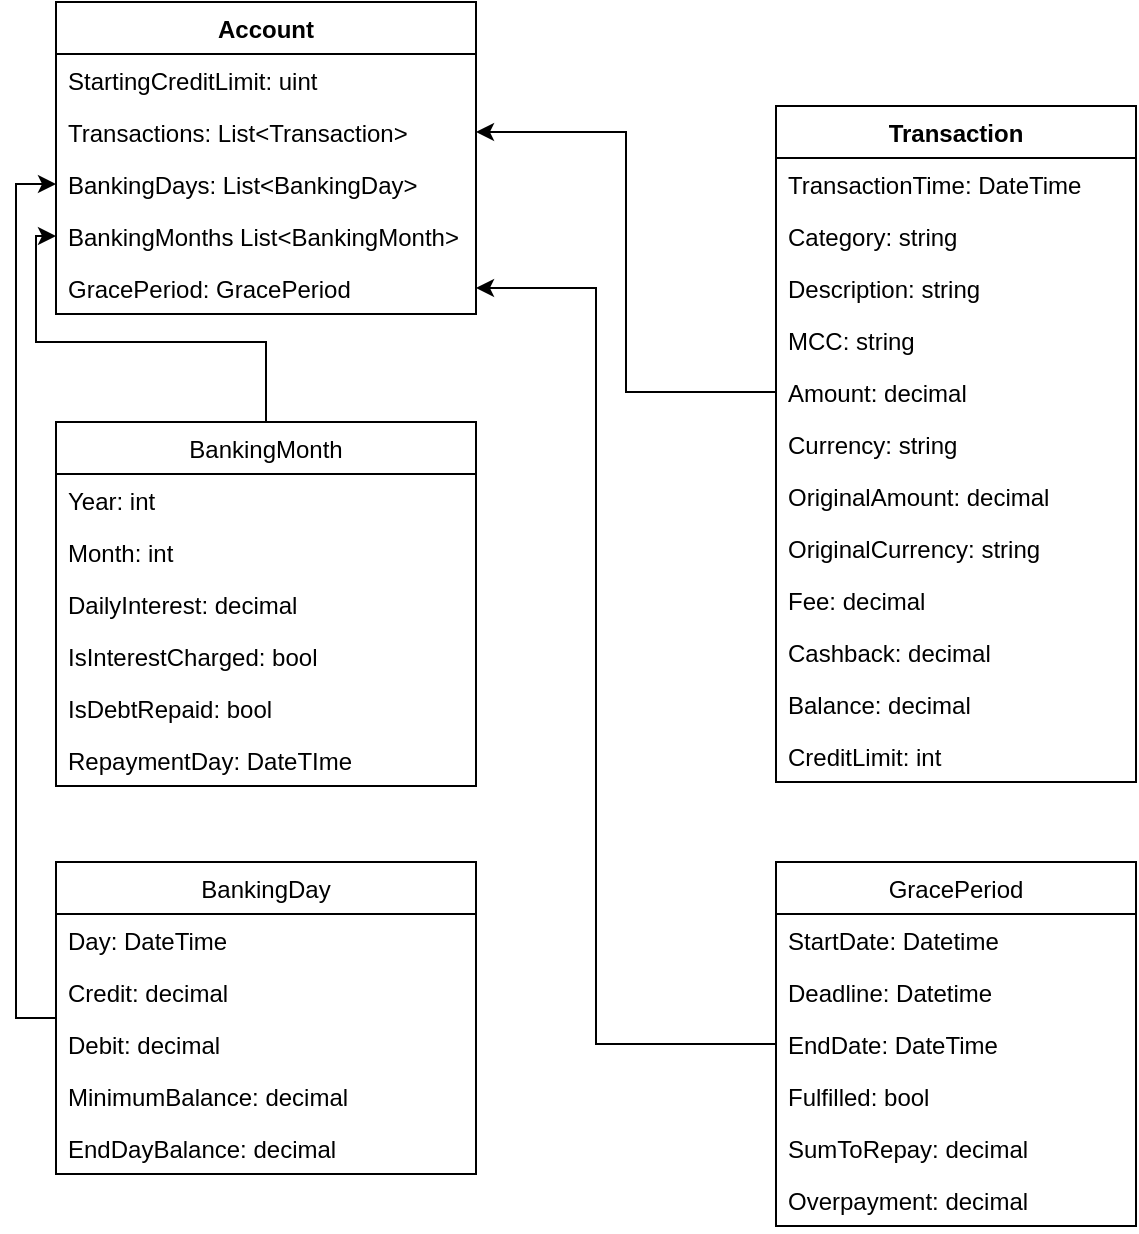 <mxfile version="20.2.3" type="github">
  <diagram id="C5RBs43oDa-KdzZeNtuy" name="Page-1">
    <mxGraphModel dx="1422" dy="762" grid="1" gridSize="10" guides="1" tooltips="1" connect="1" arrows="1" fold="1" page="1" pageScale="1" pageWidth="827" pageHeight="1169" math="0" shadow="0">
      <root>
        <mxCell id="WIyWlLk6GJQsqaUBKTNV-0" />
        <mxCell id="WIyWlLk6GJQsqaUBKTNV-1" parent="WIyWlLk6GJQsqaUBKTNV-0" />
        <object label="Account" dfsfds="dfdfd" id="PY5nuk0INzS1up36J2bt-0">
          <mxCell style="swimlane;fontStyle=1;align=center;verticalAlign=top;childLayout=stackLayout;horizontal=1;startSize=26;horizontalStack=0;resizeParent=1;resizeParentMax=0;resizeLast=0;collapsible=1;marginBottom=0;" parent="WIyWlLk6GJQsqaUBKTNV-1" vertex="1">
            <mxGeometry x="110" y="90" width="210" height="156" as="geometry">
              <mxRectangle x="130" y="560" width="90" height="30" as="alternateBounds" />
            </mxGeometry>
          </mxCell>
        </object>
        <mxCell id="PY5nuk0INzS1up36J2bt-1" value="StartingCreditLimit: uint" style="text;align=left;verticalAlign=top;spacingLeft=4;spacingRight=4;overflow=hidden;rotatable=0;points=[[0,0.5],[1,0.5]];portConstraint=eastwest;" parent="PY5nuk0INzS1up36J2bt-0" vertex="1">
          <mxGeometry y="26" width="210" height="26" as="geometry" />
        </mxCell>
        <mxCell id="PY5nuk0INzS1up36J2bt-10" value="Transactions: List&lt;Transaction&gt;" style="text;align=left;verticalAlign=top;spacingLeft=4;spacingRight=4;overflow=hidden;rotatable=0;points=[[0,0.5],[1,0.5]];portConstraint=eastwest;" parent="PY5nuk0INzS1up36J2bt-0" vertex="1">
          <mxGeometry y="52" width="210" height="26" as="geometry" />
        </mxCell>
        <mxCell id="PY5nuk0INzS1up36J2bt-36" value="BankingDays: List&lt;BankingDay&gt;" style="text;align=left;verticalAlign=top;spacingLeft=4;spacingRight=4;overflow=hidden;rotatable=0;points=[[0,0.5],[1,0.5]];portConstraint=eastwest;" parent="PY5nuk0INzS1up36J2bt-0" vertex="1">
          <mxGeometry y="78" width="210" height="26" as="geometry" />
        </mxCell>
        <mxCell id="PY5nuk0INzS1up36J2bt-11" value="BankingMonths List&lt;BankingMonth&gt;" style="text;align=left;verticalAlign=top;spacingLeft=4;spacingRight=4;overflow=hidden;rotatable=0;points=[[0,0.5],[1,0.5]];portConstraint=eastwest;" parent="PY5nuk0INzS1up36J2bt-0" vertex="1">
          <mxGeometry y="104" width="210" height="26" as="geometry" />
        </mxCell>
        <mxCell id="PY5nuk0INzS1up36J2bt-38" value="GracePeriod: GracePeriod" style="text;align=left;verticalAlign=top;spacingLeft=4;spacingRight=4;overflow=hidden;rotatable=0;points=[[0,0.5],[1,0.5]];portConstraint=eastwest;" parent="PY5nuk0INzS1up36J2bt-0" vertex="1">
          <mxGeometry y="130" width="210" height="26" as="geometry" />
        </mxCell>
        <mxCell id="PY5nuk0INzS1up36J2bt-12" value="Transaction" style="swimlane;fontStyle=1;childLayout=stackLayout;horizontal=1;startSize=26;horizontalStack=0;resizeParent=1;resizeParentMax=0;resizeLast=0;collapsible=1;marginBottom=0;" parent="WIyWlLk6GJQsqaUBKTNV-1" vertex="1">
          <mxGeometry x="470" y="142" width="180" height="338" as="geometry" />
        </mxCell>
        <mxCell id="PY5nuk0INzS1up36J2bt-13" value="TransactionTime: DateTime    " style="text;align=left;verticalAlign=top;spacingLeft=4;spacingRight=4;overflow=hidden;rotatable=0;points=[[0,0.5],[1,0.5]];portConstraint=eastwest;" parent="PY5nuk0INzS1up36J2bt-12" vertex="1">
          <mxGeometry y="26" width="180" height="26" as="geometry" />
        </mxCell>
        <mxCell id="PY5nuk0INzS1up36J2bt-14" value="Category: string" style="text;align=left;verticalAlign=top;spacingLeft=4;spacingRight=4;overflow=hidden;rotatable=0;points=[[0,0.5],[1,0.5]];portConstraint=eastwest;" parent="PY5nuk0INzS1up36J2bt-12" vertex="1">
          <mxGeometry y="52" width="180" height="26" as="geometry" />
        </mxCell>
        <mxCell id="PY5nuk0INzS1up36J2bt-15" value="Description: string" style="text;align=left;verticalAlign=top;spacingLeft=4;spacingRight=4;overflow=hidden;rotatable=0;points=[[0,0.5],[1,0.5]];portConstraint=eastwest;" parent="PY5nuk0INzS1up36J2bt-12" vertex="1">
          <mxGeometry y="78" width="180" height="26" as="geometry" />
        </mxCell>
        <mxCell id="PY5nuk0INzS1up36J2bt-24" value="MCC: string" style="text;align=left;verticalAlign=top;spacingLeft=4;spacingRight=4;overflow=hidden;rotatable=0;points=[[0,0.5],[1,0.5]];portConstraint=eastwest;" parent="PY5nuk0INzS1up36J2bt-12" vertex="1">
          <mxGeometry y="104" width="180" height="26" as="geometry" />
        </mxCell>
        <mxCell id="PY5nuk0INzS1up36J2bt-25" value="Amount: decimal" style="text;align=left;verticalAlign=top;spacingLeft=4;spacingRight=4;overflow=hidden;rotatable=0;points=[[0,0.5],[1,0.5]];portConstraint=eastwest;" parent="PY5nuk0INzS1up36J2bt-12" vertex="1">
          <mxGeometry y="130" width="180" height="26" as="geometry" />
        </mxCell>
        <mxCell id="PY5nuk0INzS1up36J2bt-26" value="Currency: string" style="text;align=left;verticalAlign=top;spacingLeft=4;spacingRight=4;overflow=hidden;rotatable=0;points=[[0,0.5],[1,0.5]];portConstraint=eastwest;" parent="PY5nuk0INzS1up36J2bt-12" vertex="1">
          <mxGeometry y="156" width="180" height="26" as="geometry" />
        </mxCell>
        <mxCell id="PY5nuk0INzS1up36J2bt-27" value="OriginalAmount: decimal" style="text;align=left;verticalAlign=top;spacingLeft=4;spacingRight=4;overflow=hidden;rotatable=0;points=[[0,0.5],[1,0.5]];portConstraint=eastwest;" parent="PY5nuk0INzS1up36J2bt-12" vertex="1">
          <mxGeometry y="182" width="180" height="26" as="geometry" />
        </mxCell>
        <mxCell id="PY5nuk0INzS1up36J2bt-28" value="OriginalCurrency: string" style="text;align=left;verticalAlign=top;spacingLeft=4;spacingRight=4;overflow=hidden;rotatable=0;points=[[0,0.5],[1,0.5]];portConstraint=eastwest;" parent="PY5nuk0INzS1up36J2bt-12" vertex="1">
          <mxGeometry y="208" width="180" height="26" as="geometry" />
        </mxCell>
        <mxCell id="PY5nuk0INzS1up36J2bt-29" value="Fee: decimal" style="text;align=left;verticalAlign=top;spacingLeft=4;spacingRight=4;overflow=hidden;rotatable=0;points=[[0,0.5],[1,0.5]];portConstraint=eastwest;" parent="PY5nuk0INzS1up36J2bt-12" vertex="1">
          <mxGeometry y="234" width="180" height="26" as="geometry" />
        </mxCell>
        <mxCell id="PY5nuk0INzS1up36J2bt-30" value="Cashback: decimal" style="text;align=left;verticalAlign=top;spacingLeft=4;spacingRight=4;overflow=hidden;rotatable=0;points=[[0,0.5],[1,0.5]];portConstraint=eastwest;" parent="PY5nuk0INzS1up36J2bt-12" vertex="1">
          <mxGeometry y="260" width="180" height="26" as="geometry" />
        </mxCell>
        <mxCell id="PY5nuk0INzS1up36J2bt-31" value="Balance: decimal" style="text;align=left;verticalAlign=top;spacingLeft=4;spacingRight=4;overflow=hidden;rotatable=0;points=[[0,0.5],[1,0.5]];portConstraint=eastwest;" parent="PY5nuk0INzS1up36J2bt-12" vertex="1">
          <mxGeometry y="286" width="180" height="26" as="geometry" />
        </mxCell>
        <mxCell id="4OGwfz3Mp0cOY3Sy0I5V-7" value="CreditLimit: int" style="text;align=left;verticalAlign=top;spacingLeft=4;spacingRight=4;overflow=hidden;rotatable=0;points=[[0,0.5],[1,0.5]];portConstraint=eastwest;" parent="PY5nuk0INzS1up36J2bt-12" vertex="1">
          <mxGeometry y="312" width="180" height="26" as="geometry" />
        </mxCell>
        <mxCell id="PY5nuk0INzS1up36J2bt-41" value="" style="edgeStyle=orthogonalEdgeStyle;rounded=0;orthogonalLoop=1;jettySize=auto;html=1;" parent="WIyWlLk6GJQsqaUBKTNV-1" source="PY5nuk0INzS1up36J2bt-35" target="PY5nuk0INzS1up36J2bt-11" edge="1">
          <mxGeometry relative="1" as="geometry">
            <Array as="points">
              <mxPoint x="215" y="260" />
              <mxPoint x="100" y="260" />
              <mxPoint x="100" y="207" />
            </Array>
          </mxGeometry>
        </mxCell>
        <mxCell id="PY5nuk0INzS1up36J2bt-35" value="BankingMonth" style="swimlane;fontStyle=0;childLayout=stackLayout;horizontal=1;startSize=26;horizontalStack=0;resizeParent=1;resizeParentMax=0;resizeLast=0;collapsible=1;marginBottom=0;" parent="WIyWlLk6GJQsqaUBKTNV-1" vertex="1">
          <mxGeometry x="110" y="300" width="210" height="182" as="geometry" />
        </mxCell>
        <mxCell id="PY5nuk0INzS1up36J2bt-66" value="Year: int" style="text;align=left;verticalAlign=top;spacingLeft=4;spacingRight=4;overflow=hidden;rotatable=0;points=[[0,0.5],[1,0.5]];portConstraint=eastwest;" parent="PY5nuk0INzS1up36J2bt-35" vertex="1">
          <mxGeometry y="26" width="210" height="26" as="geometry" />
        </mxCell>
        <mxCell id="PY5nuk0INzS1up36J2bt-65" value="Month: int" style="text;align=left;verticalAlign=top;spacingLeft=4;spacingRight=4;overflow=hidden;rotatable=0;points=[[0,0.5],[1,0.5]];portConstraint=eastwest;" parent="PY5nuk0INzS1up36J2bt-35" vertex="1">
          <mxGeometry y="52" width="210" height="26" as="geometry" />
        </mxCell>
        <mxCell id="Qi5melahr_mFlHeNvWXN-1" value="DailyInterest: decimal" style="text;align=left;verticalAlign=top;spacingLeft=4;spacingRight=4;overflow=hidden;rotatable=0;points=[[0,0.5],[1,0.5]];portConstraint=eastwest;" vertex="1" parent="PY5nuk0INzS1up36J2bt-35">
          <mxGeometry y="78" width="210" height="26" as="geometry" />
        </mxCell>
        <mxCell id="PY5nuk0INzS1up36J2bt-37" value="IsInterestCharged: bool" style="text;align=left;verticalAlign=top;spacingLeft=4;spacingRight=4;overflow=hidden;rotatable=0;points=[[0,0.5],[1,0.5]];portConstraint=eastwest;" parent="PY5nuk0INzS1up36J2bt-35" vertex="1">
          <mxGeometry y="104" width="210" height="26" as="geometry" />
        </mxCell>
        <mxCell id="4OGwfz3Mp0cOY3Sy0I5V-6" value="IsDebtRepaid: bool" style="text;align=left;verticalAlign=top;spacingLeft=4;spacingRight=4;overflow=hidden;rotatable=0;points=[[0,0.5],[1,0.5]];portConstraint=eastwest;" parent="PY5nuk0INzS1up36J2bt-35" vertex="1">
          <mxGeometry y="130" width="210" height="26" as="geometry" />
        </mxCell>
        <mxCell id="Qi5melahr_mFlHeNvWXN-0" value="RepaymentDay: DateTIme" style="text;align=left;verticalAlign=top;spacingLeft=4;spacingRight=4;overflow=hidden;rotatable=0;points=[[0,0.5],[1,0.5]];portConstraint=eastwest;" vertex="1" parent="PY5nuk0INzS1up36J2bt-35">
          <mxGeometry y="156" width="210" height="26" as="geometry" />
        </mxCell>
        <mxCell id="PY5nuk0INzS1up36J2bt-60" style="edgeStyle=orthogonalEdgeStyle;rounded=0;orthogonalLoop=1;jettySize=auto;html=1;exitX=0;exitY=0.5;exitDx=0;exitDy=0;entryX=1;entryY=0.5;entryDx=0;entryDy=0;" parent="WIyWlLk6GJQsqaUBKTNV-1" source="PY5nuk0INzS1up36J2bt-25" target="PY5nuk0INzS1up36J2bt-10" edge="1">
          <mxGeometry relative="1" as="geometry" />
        </mxCell>
        <mxCell id="Qi5melahr_mFlHeNvWXN-6" style="edgeStyle=orthogonalEdgeStyle;rounded=0;orthogonalLoop=1;jettySize=auto;html=1;entryX=0;entryY=0.5;entryDx=0;entryDy=0;" edge="1" parent="WIyWlLk6GJQsqaUBKTNV-1" source="PY5nuk0INzS1up36J2bt-61" target="PY5nuk0INzS1up36J2bt-36">
          <mxGeometry relative="1" as="geometry">
            <Array as="points">
              <mxPoint x="90" y="598" />
              <mxPoint x="90" y="181" />
            </Array>
          </mxGeometry>
        </mxCell>
        <mxCell id="PY5nuk0INzS1up36J2bt-61" value="BankingDay" style="swimlane;fontStyle=0;childLayout=stackLayout;horizontal=1;startSize=26;horizontalStack=0;resizeParent=1;resizeParentMax=0;resizeLast=0;collapsible=1;marginBottom=0;" parent="WIyWlLk6GJQsqaUBKTNV-1" vertex="1">
          <mxGeometry x="110" y="520" width="210" height="156" as="geometry" />
        </mxCell>
        <mxCell id="PY5nuk0INzS1up36J2bt-62" value="Day: DateTime" style="text;align=left;verticalAlign=top;spacingLeft=4;spacingRight=4;overflow=hidden;rotatable=0;points=[[0,0.5],[1,0.5]];portConstraint=eastwest;" parent="PY5nuk0INzS1up36J2bt-61" vertex="1">
          <mxGeometry y="26" width="210" height="26" as="geometry" />
        </mxCell>
        <mxCell id="4OGwfz3Mp0cOY3Sy0I5V-0" value="Credit: decimal" style="text;align=left;verticalAlign=top;spacingLeft=4;spacingRight=4;overflow=hidden;rotatable=0;points=[[0,0.5],[1,0.5]];portConstraint=eastwest;" parent="PY5nuk0INzS1up36J2bt-61" vertex="1">
          <mxGeometry y="52" width="210" height="26" as="geometry" />
        </mxCell>
        <mxCell id="PY5nuk0INzS1up36J2bt-64" value="Debit: decimal" style="text;align=left;verticalAlign=top;spacingLeft=4;spacingRight=4;overflow=hidden;rotatable=0;points=[[0,0.5],[1,0.5]];portConstraint=eastwest;" parent="PY5nuk0INzS1up36J2bt-61" vertex="1">
          <mxGeometry y="78" width="210" height="26" as="geometry" />
        </mxCell>
        <mxCell id="PY5nuk0INzS1up36J2bt-63" value="MinimumBalance: decimal" style="text;align=left;verticalAlign=top;spacingLeft=4;spacingRight=4;overflow=hidden;rotatable=0;points=[[0,0.5],[1,0.5]];portConstraint=eastwest;" parent="PY5nuk0INzS1up36J2bt-61" vertex="1">
          <mxGeometry y="104" width="210" height="26" as="geometry" />
        </mxCell>
        <mxCell id="PY5nuk0INzS1up36J2bt-67" value="EndDayBalance: decimal" style="text;align=left;verticalAlign=top;spacingLeft=4;spacingRight=4;overflow=hidden;rotatable=0;points=[[0,0.5],[1,0.5]];portConstraint=eastwest;" parent="PY5nuk0INzS1up36J2bt-61" vertex="1">
          <mxGeometry y="130" width="210" height="26" as="geometry" />
        </mxCell>
        <mxCell id="Qi5melahr_mFlHeNvWXN-4" style="edgeStyle=orthogonalEdgeStyle;rounded=0;orthogonalLoop=1;jettySize=auto;html=1;entryX=1;entryY=0.5;entryDx=0;entryDy=0;" edge="1" parent="WIyWlLk6GJQsqaUBKTNV-1" source="4OGwfz3Mp0cOY3Sy0I5V-1" target="PY5nuk0INzS1up36J2bt-38">
          <mxGeometry relative="1" as="geometry">
            <Array as="points">
              <mxPoint x="380" y="611" />
              <mxPoint x="380" y="233" />
            </Array>
          </mxGeometry>
        </mxCell>
        <mxCell id="4OGwfz3Mp0cOY3Sy0I5V-1" value="GracePeriod" style="swimlane;fontStyle=0;childLayout=stackLayout;horizontal=1;startSize=26;horizontalStack=0;resizeParent=1;resizeParentMax=0;resizeLast=0;collapsible=1;marginBottom=0;" parent="WIyWlLk6GJQsqaUBKTNV-1" vertex="1">
          <mxGeometry x="470" y="520" width="180" height="182" as="geometry" />
        </mxCell>
        <mxCell id="4OGwfz3Mp0cOY3Sy0I5V-2" value="StartDate: Datetime" style="text;align=left;verticalAlign=top;spacingLeft=4;spacingRight=4;overflow=hidden;rotatable=0;points=[[0,0.5],[1,0.5]];portConstraint=eastwest;" parent="4OGwfz3Mp0cOY3Sy0I5V-1" vertex="1">
          <mxGeometry y="26" width="180" height="26" as="geometry" />
        </mxCell>
        <mxCell id="Qi5melahr_mFlHeNvWXN-3" value="Deadline: Datetime" style="text;align=left;verticalAlign=top;spacingLeft=4;spacingRight=4;overflow=hidden;rotatable=0;points=[[0,0.5],[1,0.5]];portConstraint=eastwest;" vertex="1" parent="4OGwfz3Mp0cOY3Sy0I5V-1">
          <mxGeometry y="52" width="180" height="26" as="geometry" />
        </mxCell>
        <mxCell id="4OGwfz3Mp0cOY3Sy0I5V-3" value="EndDate: DateTime" style="text;align=left;verticalAlign=top;spacingLeft=4;spacingRight=4;overflow=hidden;rotatable=0;points=[[0,0.5],[1,0.5]];portConstraint=eastwest;" parent="4OGwfz3Mp0cOY3Sy0I5V-1" vertex="1">
          <mxGeometry y="78" width="180" height="26" as="geometry" />
        </mxCell>
        <mxCell id="4OGwfz3Mp0cOY3Sy0I5V-4" value="Fulfilled: bool" style="text;align=left;verticalAlign=top;spacingLeft=4;spacingRight=4;overflow=hidden;rotatable=0;points=[[0,0.5],[1,0.5]];portConstraint=eastwest;" parent="4OGwfz3Mp0cOY3Sy0I5V-1" vertex="1">
          <mxGeometry y="104" width="180" height="26" as="geometry" />
        </mxCell>
        <mxCell id="4OGwfz3Mp0cOY3Sy0I5V-5" value="SumToRepay: decimal" style="text;align=left;verticalAlign=top;spacingLeft=4;spacingRight=4;overflow=hidden;rotatable=0;points=[[0,0.5],[1,0.5]];portConstraint=eastwest;" parent="4OGwfz3Mp0cOY3Sy0I5V-1" vertex="1">
          <mxGeometry y="130" width="180" height="26" as="geometry" />
        </mxCell>
        <mxCell id="Qi5melahr_mFlHeNvWXN-2" value="Overpayment: decimal" style="text;align=left;verticalAlign=top;spacingLeft=4;spacingRight=4;overflow=hidden;rotatable=0;points=[[0,0.5],[1,0.5]];portConstraint=eastwest;" vertex="1" parent="4OGwfz3Mp0cOY3Sy0I5V-1">
          <mxGeometry y="156" width="180" height="26" as="geometry" />
        </mxCell>
      </root>
    </mxGraphModel>
  </diagram>
</mxfile>
